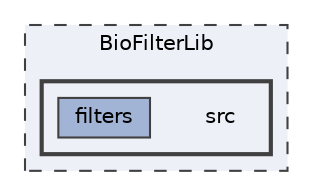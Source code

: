 digraph "BioFilterLib/src"
{
 // LATEX_PDF_SIZE
  bgcolor="transparent";
  edge [fontname=Helvetica,fontsize=10,labelfontname=Helvetica,labelfontsize=10];
  node [fontname=Helvetica,fontsize=10,shape=box,height=0.2,width=0.4];
  compound=true
  subgraph clusterdir_1655117421e3017fedef51bdcc3db1dd {
    graph [ bgcolor="#edf0f7", pencolor="grey25", label="BioFilterLib", fontname=Helvetica,fontsize=10 style="filled,dashed", URL="dir_1655117421e3017fedef51bdcc3db1dd.html",tooltip=""]
  subgraph clusterdir_cf2d2d89b25171adcc837a035958fff1 {
    graph [ bgcolor="#edf0f7", pencolor="grey25", label="", fontname=Helvetica,fontsize=10 style="filled,bold", URL="dir_cf2d2d89b25171adcc837a035958fff1.html",tooltip=""]
    dir_cf2d2d89b25171adcc837a035958fff1 [shape=plaintext, label="src"];
  dir_31f48fcb3e63697f9abfff27ddbbeabb [label="filters", fillcolor="#a2b4d6", color="grey25", style="filled", URL="dir_31f48fcb3e63697f9abfff27ddbbeabb.html",tooltip=""];
  }
  }
}
